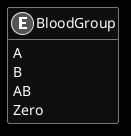 ﻿@startuml
skinparam monochrome reverse
hide empty members

enum BloodGroup {
    A
    B
    AB
    Zero
}

@enduml
